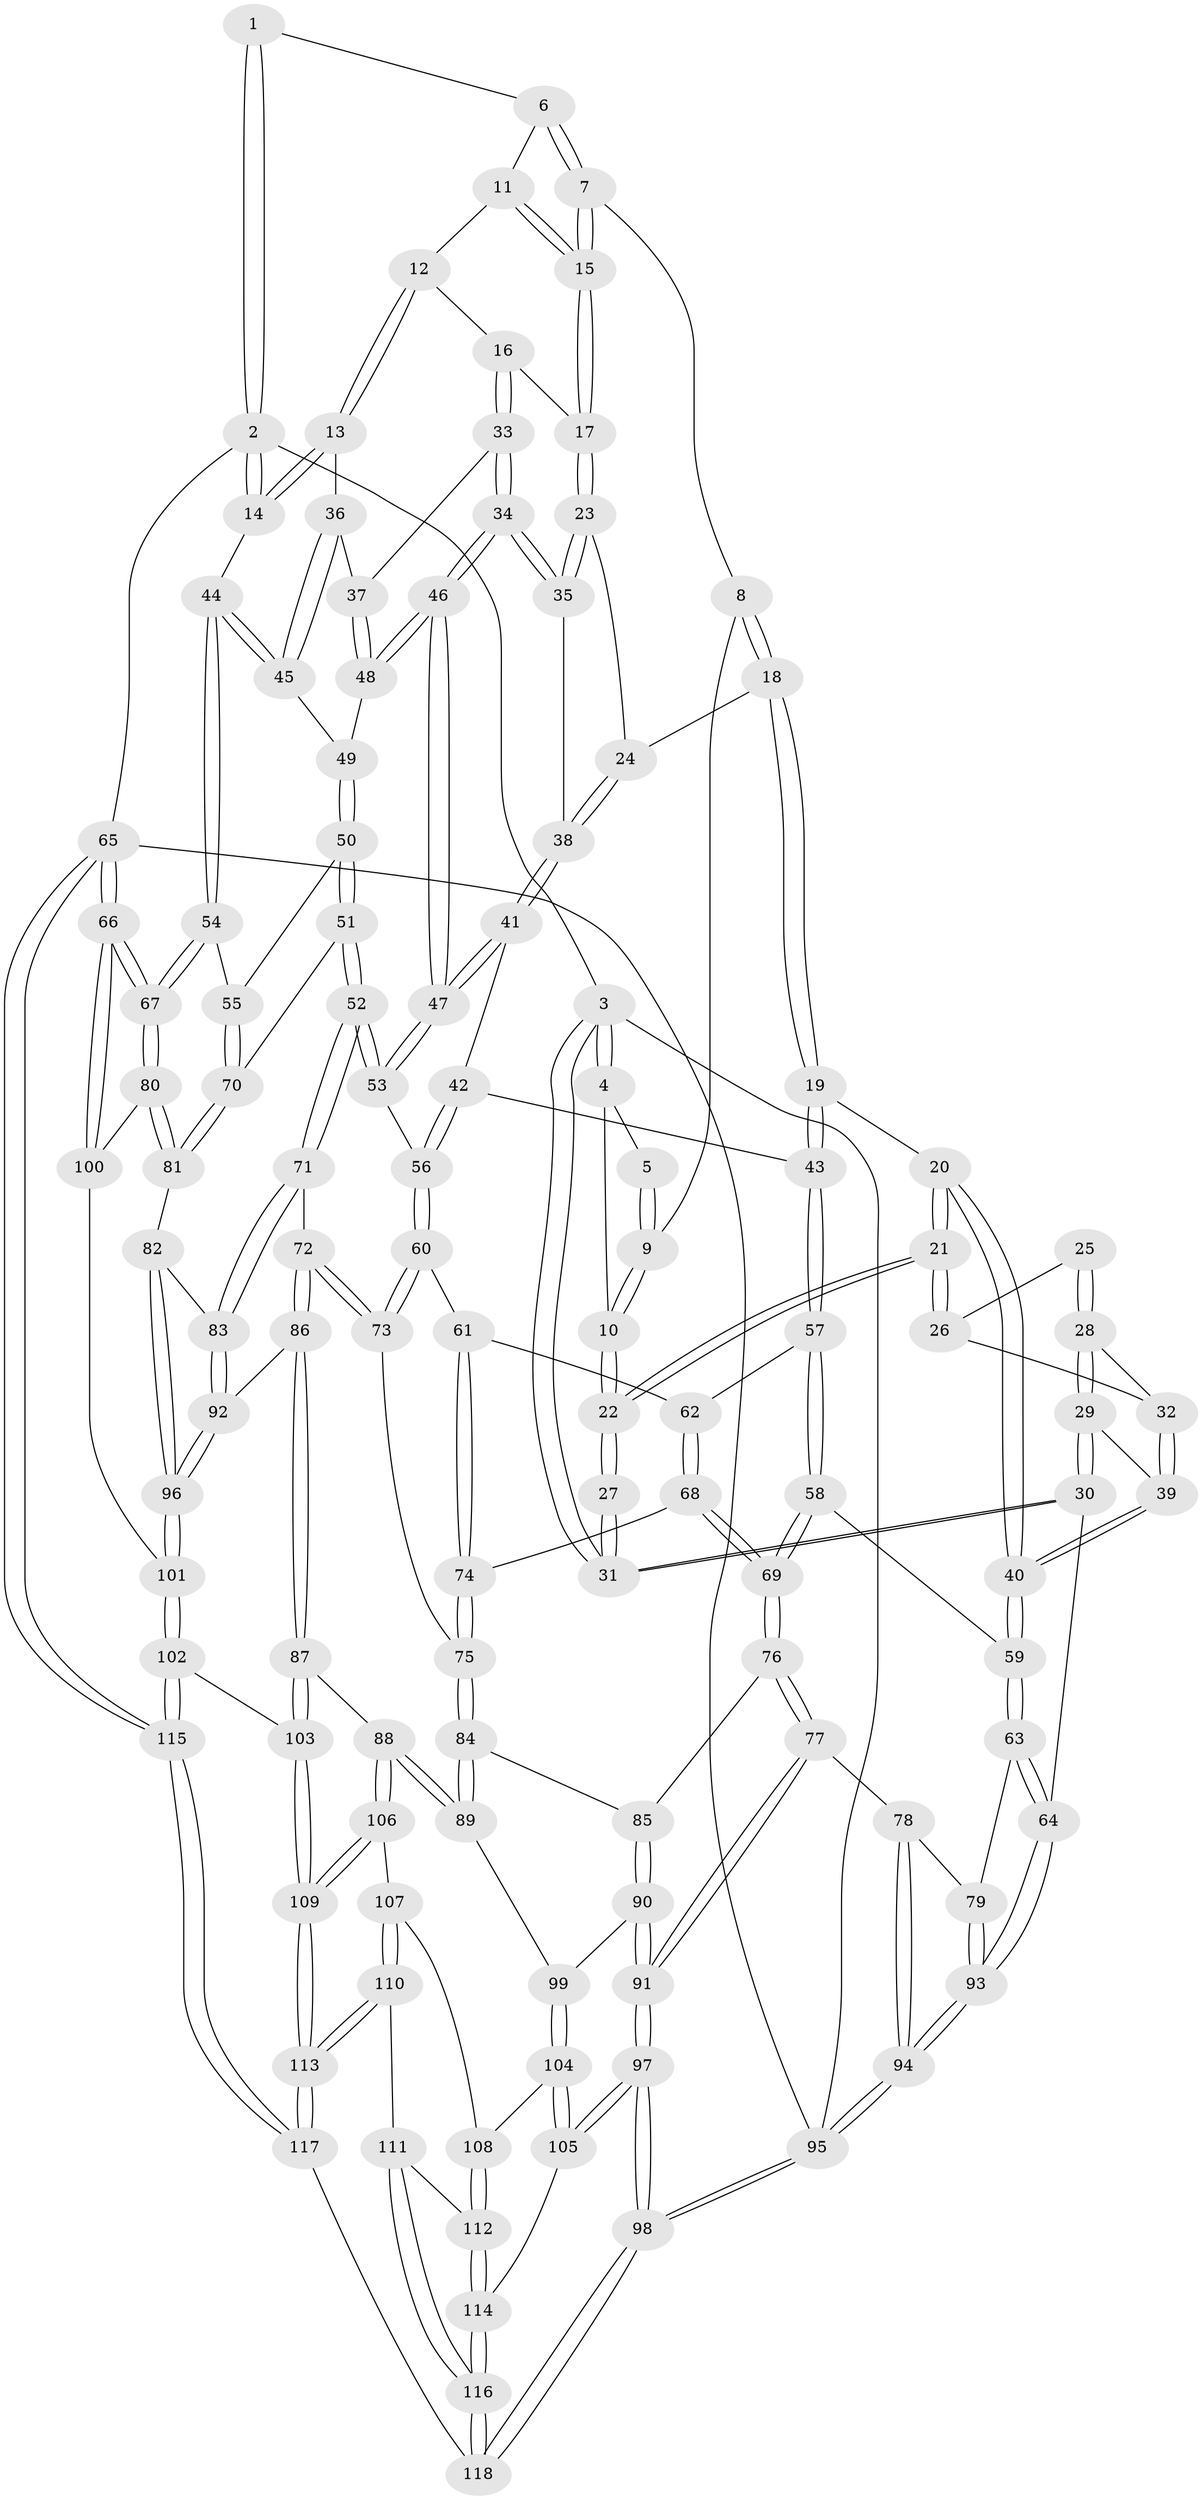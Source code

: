 // Generated by graph-tools (version 1.1) at 2025/27/03/15/25 16:27:57]
// undirected, 118 vertices, 292 edges
graph export_dot {
graph [start="1"]
  node [color=gray90,style=filled];
  1 [pos="+0.47090613423664923+0"];
  2 [pos="+1+0"];
  3 [pos="+0+0"];
  4 [pos="+0.3566664235702759+0"];
  5 [pos="+0.3927597920991557+0"];
  6 [pos="+0.5167389417374458+0"];
  7 [pos="+0.48470884959937366+0.15835470857731931"];
  8 [pos="+0.4762126933881878+0.1626765921427313"];
  9 [pos="+0.4235976813341882+0.13925735990354354"];
  10 [pos="+0.2507495321880116+0.13034991982662972"];
  11 [pos="+0.5809327564631547+0.022281710791408137"];
  12 [pos="+0.7503011926150382+0.10563269778590766"];
  13 [pos="+1+0"];
  14 [pos="+1+0"];
  15 [pos="+0.5865340266248621+0.18127938017198472"];
  16 [pos="+0.6869391113715323+0.17875573032183495"];
  17 [pos="+0.5957114592555136+0.18762777364739913"];
  18 [pos="+0.4418205458275548+0.2483624995039562"];
  19 [pos="+0.359496970976994+0.33265900940921367"];
  20 [pos="+0.2765791698423416+0.2800124699919716"];
  21 [pos="+0.23752663149499045+0.17073808240934063"];
  22 [pos="+0.23878264462717902+0.1459551242264975"];
  23 [pos="+0.5878929028152157+0.21518001969166958"];
  24 [pos="+0.5152336055295768+0.26908881517100297"];
  25 [pos="+0.04979833319265677+0.21157017662883637"];
  26 [pos="+0.12641849212148207+0.21867018918426726"];
  27 [pos="+0+0.035135968513016716"];
  28 [pos="+0.02596992406332268+0.23990906660743333"];
  29 [pos="+0+0.33784343734207717"];
  30 [pos="+0+0.3421171820667698"];
  31 [pos="+0+0"];
  32 [pos="+0.09483749496546279+0.28260044995982936"];
  33 [pos="+0.6972036295716485+0.22014593239673294"];
  34 [pos="+0.645234168707251+0.3418581464460885"];
  35 [pos="+0.5897343635423702+0.2879479301468292"];
  36 [pos="+0.8362152713360785+0.2321729759163344"];
  37 [pos="+0.7642965770220037+0.2960794281171472"];
  38 [pos="+0.5390104297347095+0.31428935592329926"];
  39 [pos="+0.08456383036276527+0.3859608641135328"];
  40 [pos="+0.11919582913993898+0.4073044074947659"];
  41 [pos="+0.5157985502911123+0.3605715844186112"];
  42 [pos="+0.42393961888405574+0.3668177326496215"];
  43 [pos="+0.3687626214877777+0.3515455301592719"];
  44 [pos="+1+0.02147760697612609"];
  45 [pos="+0.835465064571067+0.3245553698430986"];
  46 [pos="+0.6598838970466624+0.4026914333074193"];
  47 [pos="+0.6426129911891933+0.4468281069478279"];
  48 [pos="+0.768070805428864+0.3357822355644736"];
  49 [pos="+0.8103670229108194+0.3555055324549831"];
  50 [pos="+0.8440257965413449+0.39762318468461"];
  51 [pos="+0.7622562431308078+0.5391411002184731"];
  52 [pos="+0.699530041601224+0.5323621801532527"];
  53 [pos="+0.6441131047411961+0.46936386098174054"];
  54 [pos="+1+0.38838415147851874"];
  55 [pos="+1+0.39739001304200616"];
  56 [pos="+0.530011796834496+0.50954584198427"];
  57 [pos="+0.35924679884266997+0.39738284744904073"];
  58 [pos="+0.14405433991142685+0.5181927391917381"];
  59 [pos="+0.1422429600009455+0.5172798716490146"];
  60 [pos="+0.48958702935606435+0.5480107710465205"];
  61 [pos="+0.4647784044626587+0.5515175308046011"];
  62 [pos="+0.36653412093819127+0.48417237374330085"];
  63 [pos="+0.028346964338902218+0.5891248086118666"];
  64 [pos="+0+0.5778386913843842"];
  65 [pos="+1+1"];
  66 [pos="+1+1"];
  67 [pos="+1+0.7003429024045839"];
  68 [pos="+0.28674560139412325+0.5789620954325342"];
  69 [pos="+0.23692188519377+0.5991443679062888"];
  70 [pos="+0.7685586844040991+0.5432190774030848"];
  71 [pos="+0.6516819237157692+0.6339036005891813"];
  72 [pos="+0.603707656821703+0.6835734863537015"];
  73 [pos="+0.533415601922755+0.6287843943220787"];
  74 [pos="+0.4109480998936727+0.6349211501108855"];
  75 [pos="+0.4200563091161312+0.6933425924490162"];
  76 [pos="+0.23664565990012207+0.6461230798430618"];
  77 [pos="+0.12566870123739085+0.7469782335972002"];
  78 [pos="+0.1001440670407971+0.741858183871329"];
  79 [pos="+0.07910209178527597+0.7178887836754954"];
  80 [pos="+0.9590234721322773+0.6940696420561798"];
  81 [pos="+0.9274182358974763+0.6840157452800946"];
  82 [pos="+0.7968534151303708+0.7289746953883357"];
  83 [pos="+0.7680325589267168+0.7300350375854074"];
  84 [pos="+0.4147708497965626+0.7401796207294689"];
  85 [pos="+0.2756084839030061+0.6963255754855824"];
  86 [pos="+0.5829874967604922+0.780395989770132"];
  87 [pos="+0.5456834476187611+0.8066445297957966"];
  88 [pos="+0.5405469387524429+0.8082285213559947"];
  89 [pos="+0.4237554475439308+0.7577262077554069"];
  90 [pos="+0.2507520656162373+0.8392158829761917"];
  91 [pos="+0.19530917178397905+0.8594022391725902"];
  92 [pos="+0.649164719558033+0.7973499238882066"];
  93 [pos="+0+0.7778918149464736"];
  94 [pos="+0+1"];
  95 [pos="+0+1"];
  96 [pos="+0.739473259544151+0.8780169701688876"];
  97 [pos="+0.07835775240793401+1"];
  98 [pos="+0+1"];
  99 [pos="+0.32997754441313437+0.8543034416993103"];
  100 [pos="+0.7970899530622939+0.8875812767222934"];
  101 [pos="+0.7517231468581631+0.897754070074506"];
  102 [pos="+0.727856300038461+0.9590942569762793"];
  103 [pos="+0.6169993099216416+0.9137220048025906"];
  104 [pos="+0.34926135361595645+0.9030475609478721"];
  105 [pos="+0.3453202938489825+0.9329421545664609"];
  106 [pos="+0.5343735413440139+0.8230069585533863"];
  107 [pos="+0.5061255564474626+0.8623520093167072"];
  108 [pos="+0.42318373928878844+0.9076771808553689"];
  109 [pos="+0.5756302205887881+1"];
  110 [pos="+0.48537848947429724+0.9522845771452685"];
  111 [pos="+0.4446921454163117+0.9697759334770255"];
  112 [pos="+0.43399282701526404+0.9615529419781286"];
  113 [pos="+0.5755052851140406+1"];
  114 [pos="+0.3644318225235157+0.9638961586237116"];
  115 [pos="+0.7205197884764272+1"];
  116 [pos="+0.40488395029118296+1"];
  117 [pos="+0.6174545002219339+1"];
  118 [pos="+0.4050681837748941+1"];
  1 -- 2;
  1 -- 2;
  1 -- 6;
  2 -- 3;
  2 -- 14;
  2 -- 14;
  2 -- 65;
  3 -- 4;
  3 -- 4;
  3 -- 31;
  3 -- 31;
  3 -- 95;
  4 -- 5;
  4 -- 10;
  5 -- 9;
  5 -- 9;
  6 -- 7;
  6 -- 7;
  6 -- 11;
  7 -- 8;
  7 -- 15;
  7 -- 15;
  8 -- 9;
  8 -- 18;
  8 -- 18;
  9 -- 10;
  9 -- 10;
  10 -- 22;
  10 -- 22;
  11 -- 12;
  11 -- 15;
  11 -- 15;
  12 -- 13;
  12 -- 13;
  12 -- 16;
  13 -- 14;
  13 -- 14;
  13 -- 36;
  14 -- 44;
  15 -- 17;
  15 -- 17;
  16 -- 17;
  16 -- 33;
  16 -- 33;
  17 -- 23;
  17 -- 23;
  18 -- 19;
  18 -- 19;
  18 -- 24;
  19 -- 20;
  19 -- 43;
  19 -- 43;
  20 -- 21;
  20 -- 21;
  20 -- 40;
  20 -- 40;
  21 -- 22;
  21 -- 22;
  21 -- 26;
  21 -- 26;
  22 -- 27;
  22 -- 27;
  23 -- 24;
  23 -- 35;
  23 -- 35;
  24 -- 38;
  24 -- 38;
  25 -- 26;
  25 -- 28;
  25 -- 28;
  26 -- 32;
  27 -- 31;
  27 -- 31;
  28 -- 29;
  28 -- 29;
  28 -- 32;
  29 -- 30;
  29 -- 30;
  29 -- 39;
  30 -- 31;
  30 -- 31;
  30 -- 64;
  32 -- 39;
  32 -- 39;
  33 -- 34;
  33 -- 34;
  33 -- 37;
  34 -- 35;
  34 -- 35;
  34 -- 46;
  34 -- 46;
  35 -- 38;
  36 -- 37;
  36 -- 45;
  36 -- 45;
  37 -- 48;
  37 -- 48;
  38 -- 41;
  38 -- 41;
  39 -- 40;
  39 -- 40;
  40 -- 59;
  40 -- 59;
  41 -- 42;
  41 -- 47;
  41 -- 47;
  42 -- 43;
  42 -- 56;
  42 -- 56;
  43 -- 57;
  43 -- 57;
  44 -- 45;
  44 -- 45;
  44 -- 54;
  44 -- 54;
  45 -- 49;
  46 -- 47;
  46 -- 47;
  46 -- 48;
  46 -- 48;
  47 -- 53;
  47 -- 53;
  48 -- 49;
  49 -- 50;
  49 -- 50;
  50 -- 51;
  50 -- 51;
  50 -- 55;
  51 -- 52;
  51 -- 52;
  51 -- 70;
  52 -- 53;
  52 -- 53;
  52 -- 71;
  52 -- 71;
  53 -- 56;
  54 -- 55;
  54 -- 67;
  54 -- 67;
  55 -- 70;
  55 -- 70;
  56 -- 60;
  56 -- 60;
  57 -- 58;
  57 -- 58;
  57 -- 62;
  58 -- 59;
  58 -- 69;
  58 -- 69;
  59 -- 63;
  59 -- 63;
  60 -- 61;
  60 -- 73;
  60 -- 73;
  61 -- 62;
  61 -- 74;
  61 -- 74;
  62 -- 68;
  62 -- 68;
  63 -- 64;
  63 -- 64;
  63 -- 79;
  64 -- 93;
  64 -- 93;
  65 -- 66;
  65 -- 66;
  65 -- 115;
  65 -- 115;
  65 -- 95;
  66 -- 67;
  66 -- 67;
  66 -- 100;
  66 -- 100;
  67 -- 80;
  67 -- 80;
  68 -- 69;
  68 -- 69;
  68 -- 74;
  69 -- 76;
  69 -- 76;
  70 -- 81;
  70 -- 81;
  71 -- 72;
  71 -- 83;
  71 -- 83;
  72 -- 73;
  72 -- 73;
  72 -- 86;
  72 -- 86;
  73 -- 75;
  74 -- 75;
  74 -- 75;
  75 -- 84;
  75 -- 84;
  76 -- 77;
  76 -- 77;
  76 -- 85;
  77 -- 78;
  77 -- 91;
  77 -- 91;
  78 -- 79;
  78 -- 94;
  78 -- 94;
  79 -- 93;
  79 -- 93;
  80 -- 81;
  80 -- 81;
  80 -- 100;
  81 -- 82;
  82 -- 83;
  82 -- 96;
  82 -- 96;
  83 -- 92;
  83 -- 92;
  84 -- 85;
  84 -- 89;
  84 -- 89;
  85 -- 90;
  85 -- 90;
  86 -- 87;
  86 -- 87;
  86 -- 92;
  87 -- 88;
  87 -- 103;
  87 -- 103;
  88 -- 89;
  88 -- 89;
  88 -- 106;
  88 -- 106;
  89 -- 99;
  90 -- 91;
  90 -- 91;
  90 -- 99;
  91 -- 97;
  91 -- 97;
  92 -- 96;
  92 -- 96;
  93 -- 94;
  93 -- 94;
  94 -- 95;
  94 -- 95;
  95 -- 98;
  95 -- 98;
  96 -- 101;
  96 -- 101;
  97 -- 98;
  97 -- 98;
  97 -- 105;
  97 -- 105;
  98 -- 118;
  98 -- 118;
  99 -- 104;
  99 -- 104;
  100 -- 101;
  101 -- 102;
  101 -- 102;
  102 -- 103;
  102 -- 115;
  102 -- 115;
  103 -- 109;
  103 -- 109;
  104 -- 105;
  104 -- 105;
  104 -- 108;
  105 -- 114;
  106 -- 107;
  106 -- 109;
  106 -- 109;
  107 -- 108;
  107 -- 110;
  107 -- 110;
  108 -- 112;
  108 -- 112;
  109 -- 113;
  109 -- 113;
  110 -- 111;
  110 -- 113;
  110 -- 113;
  111 -- 112;
  111 -- 116;
  111 -- 116;
  112 -- 114;
  112 -- 114;
  113 -- 117;
  113 -- 117;
  114 -- 116;
  114 -- 116;
  115 -- 117;
  115 -- 117;
  116 -- 118;
  116 -- 118;
  117 -- 118;
}
